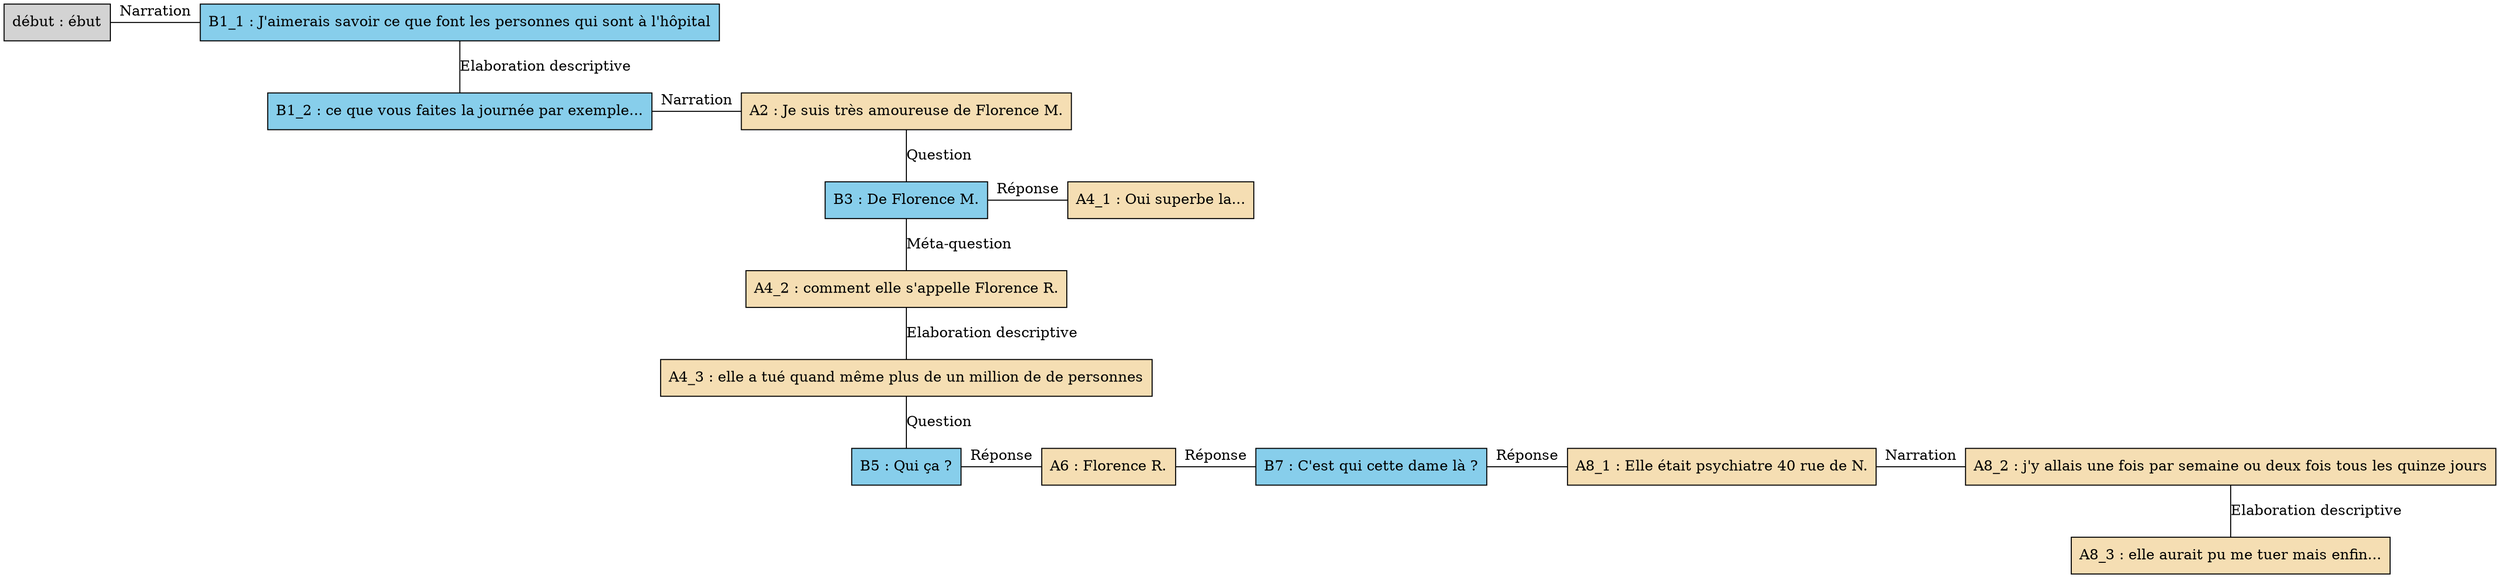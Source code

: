 digraph C05 {
	node [shape=box style=filled]
	"début" [label="début : ébut"]
	B1_1 [label="B1_1 : J'aimerais savoir ce que font les personnes qui sont à l'hôpital" fillcolor=skyblue]
	B1_2 [label="B1_2 : ce que vous faites la journée par exemple..." fillcolor=skyblue]
	A2 [label="A2 : Je suis très amoureuse de Florence M." fillcolor=wheat]
	B3 [label="B3 : De Florence M." fillcolor=skyblue]
	A4_1 [label="A4_1 : Oui superbe la..." fillcolor=wheat]
	A4_2 [label="A4_2 : comment elle s'appelle Florence R." fillcolor=wheat]
	A4_3 [label="A4_3 : elle a tué quand même plus de un million de de personnes" fillcolor=wheat]
	B5 [label="B5 : Qui ça ?" fillcolor=skyblue]
	A6 [label="A6 : Florence R." fillcolor=wheat]
	B7 [label="B7 : C'est qui cette dame là ?" fillcolor=skyblue]
	A8_1 [label="A8_1 : Elle était psychiatre 40 rue de N." fillcolor=wheat]
	A8_2 [label="A8_2 : j'y allais une fois par semaine ou deux fois tous les quinze jours" fillcolor=wheat]
	A8_3 [label="A8_3 : elle aurait pu me tuer mais enfin..." fillcolor=wheat]
	B1_1 -> B1_2 [label="Elaboration descriptive" dir=none]
	{
		rank=same
		"début"
		B1_1
		"début" -> B1_1 [label=Narration dir=none]
	}
	{
		rank=same
		B1_2
		A2
		B1_2 -> A2 [label=Narration dir=none]
	}
	A2 -> B3 [label=Question dir=none]
	{
		rank=same
		B3
		A4_1
		B3 -> A4_1 [label="Réponse" dir=none]
	}
	B3 -> A4_2 [label="Méta-question" dir=none]
	A4_2 -> A4_3 [label="Elaboration descriptive" dir=none]
	A4_3 -> B5 [label=Question dir=none]
	{
		rank=same
		B5
		A6
		B5 -> A6 [label="Réponse" dir=none]
	}
	{
		rank=same
		A6
		B7
		A6 -> B7 [label="Réponse" dir=none]
	}
	{
		rank=same
		B7
		A8_1
		B7 -> A8_1 [label="Réponse" dir=none]
	}
	{
		rank=same
		A8_1
		A8_2
		A8_1 -> A8_2 [label=Narration dir=none]
	}
	A8_2 -> A8_3 [label="Elaboration descriptive" dir=none]
}
